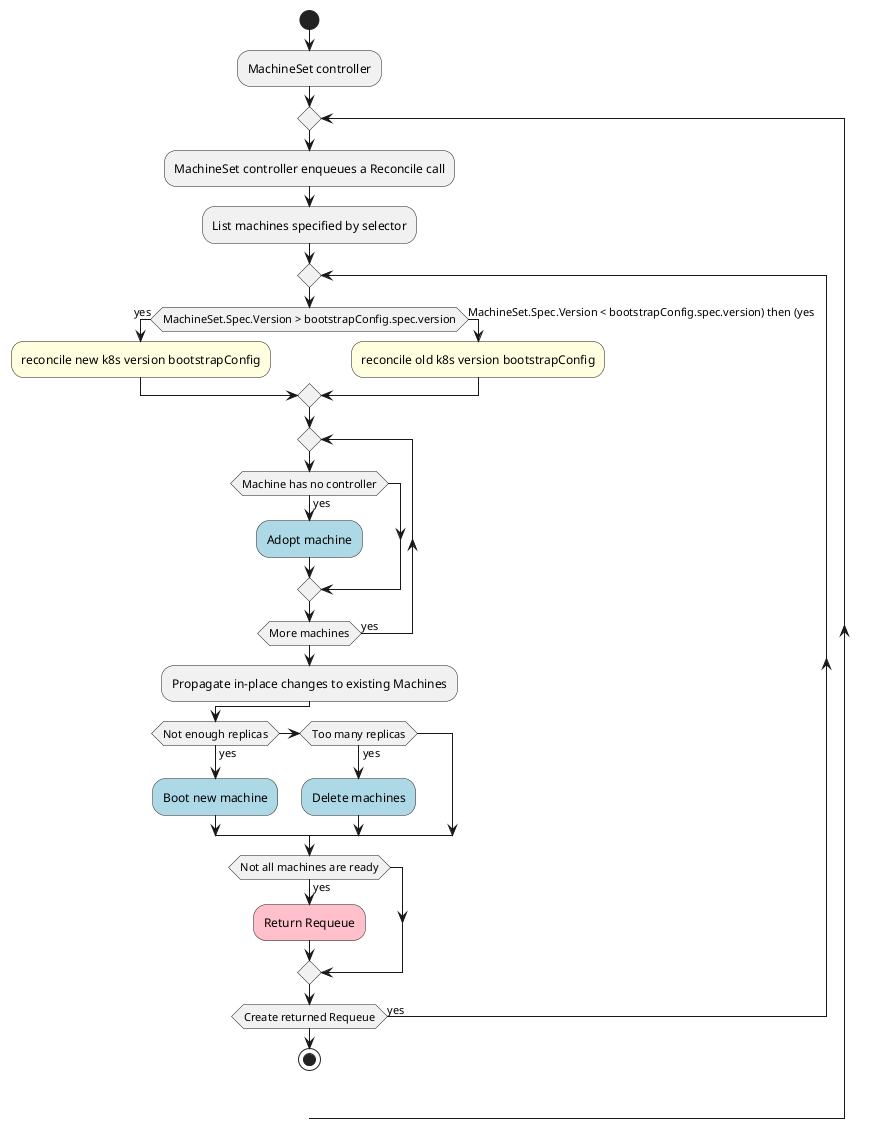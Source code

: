 @startuml cluster-admission-machineset-controller

start;
:MachineSet controller;

repeat
  :MachineSet controller enqueues a Reconcile call;
  :List machines specified by selector;
  repeat
    if (MachineSet.Spec.Version > bootstrapConfig.spec.version) then (yes)
        #LightYellow:reconcile new k8s version bootstrapConfig;
    else (MachineSet.Spec.Version < bootstrapConfig.spec.version) then (yes)
        #LightYellow:reconcile old k8s version bootstrapConfig;
    endif
  repeat
    if (Machine has no controller) then (yes)
      #LightBlue:Adopt machine;
    endif
  repeat while (More machines) is (yes)
  :Propagate in-place changes to existing Machines;
  if (Not enough replicas) then (yes)
    #LightBlue:Boot new machine;
  elseif (Too many replicas) then (yes)
    #LightBlue:Delete machines;
  endif
  if (Not all machines are ready) then (yes)
    #Pink:Return Requeue;
  endif
repeat while (Create returned Requeue) is (yes)
stop;

@enduml